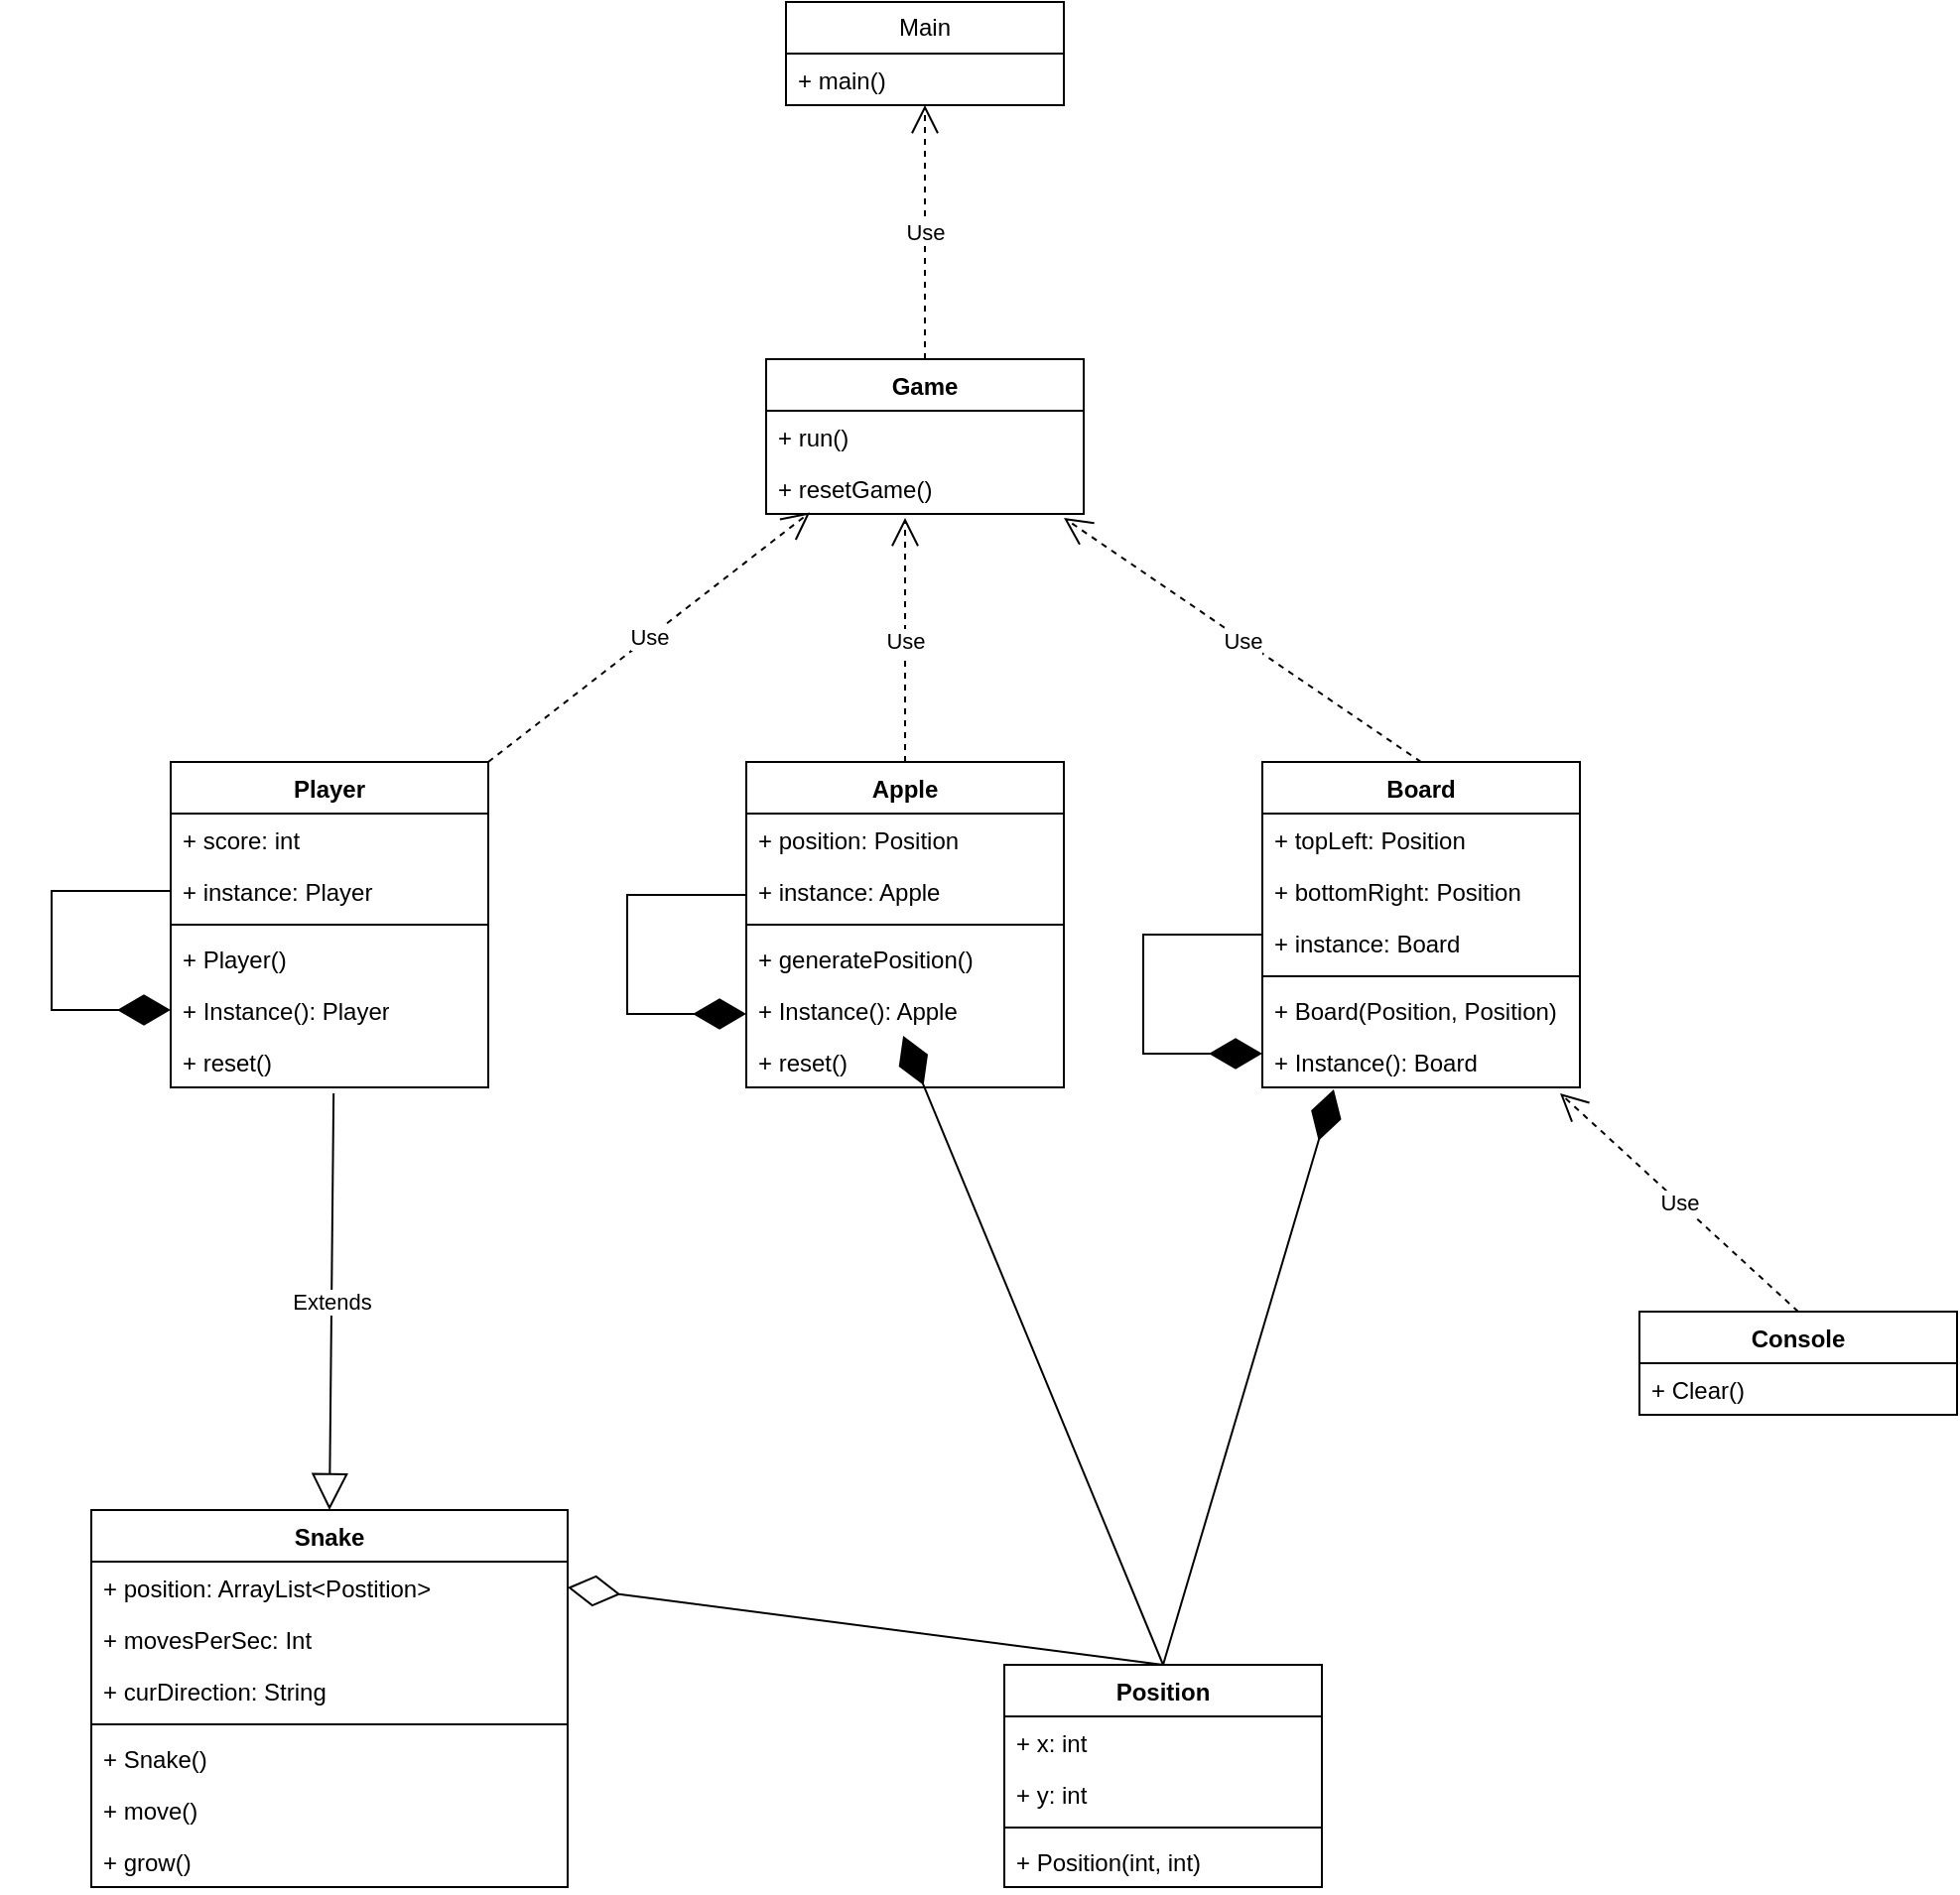 <mxfile version="22.0.3" type="device">
  <diagram name="Page-1" id="xZm5ksWo7evVlGporeuc">
    <mxGraphModel dx="1855" dy="902" grid="1" gridSize="10" guides="1" tooltips="1" connect="1" arrows="1" fold="1" page="1" pageScale="1" pageWidth="6000" pageHeight="6000" math="0" shadow="0">
      <root>
        <mxCell id="0" />
        <mxCell id="1" parent="0" />
        <mxCell id="t_h7PC8U5E-JY6uui9RC-5" value="Snake" style="swimlane;fontStyle=1;align=center;verticalAlign=top;childLayout=stackLayout;horizontal=1;startSize=26;horizontalStack=0;resizeParent=1;resizeParentMax=0;resizeLast=0;collapsible=1;marginBottom=0;whiteSpace=wrap;html=1;" parent="1" vertex="1">
          <mxGeometry x="3540" y="2900" width="240" height="190" as="geometry" />
        </mxCell>
        <mxCell id="t_h7PC8U5E-JY6uui9RC-18" value="+ position: ArrayList&amp;lt;Postition&amp;gt;" style="text;strokeColor=none;fillColor=none;align=left;verticalAlign=top;spacingLeft=4;spacingRight=4;overflow=hidden;rotatable=0;points=[[0,0.5],[1,0.5]];portConstraint=eastwest;whiteSpace=wrap;html=1;" parent="t_h7PC8U5E-JY6uui9RC-5" vertex="1">
          <mxGeometry y="26" width="240" height="26" as="geometry" />
        </mxCell>
        <mxCell id="t_h7PC8U5E-JY6uui9RC-19" value="+ movesPerSec: Int" style="text;strokeColor=none;fillColor=none;align=left;verticalAlign=top;spacingLeft=4;spacingRight=4;overflow=hidden;rotatable=0;points=[[0,0.5],[1,0.5]];portConstraint=eastwest;whiteSpace=wrap;html=1;" parent="t_h7PC8U5E-JY6uui9RC-5" vertex="1">
          <mxGeometry y="52" width="240" height="26" as="geometry" />
        </mxCell>
        <mxCell id="t_h7PC8U5E-JY6uui9RC-6" value="+ curDirection: String" style="text;strokeColor=none;fillColor=none;align=left;verticalAlign=top;spacingLeft=4;spacingRight=4;overflow=hidden;rotatable=0;points=[[0,0.5],[1,0.5]];portConstraint=eastwest;whiteSpace=wrap;html=1;" parent="t_h7PC8U5E-JY6uui9RC-5" vertex="1">
          <mxGeometry y="78" width="240" height="26" as="geometry" />
        </mxCell>
        <mxCell id="t_h7PC8U5E-JY6uui9RC-7" value="" style="line;strokeWidth=1;fillColor=none;align=left;verticalAlign=middle;spacingTop=-1;spacingLeft=3;spacingRight=3;rotatable=0;labelPosition=right;points=[];portConstraint=eastwest;strokeColor=inherit;" parent="t_h7PC8U5E-JY6uui9RC-5" vertex="1">
          <mxGeometry y="104" width="240" height="8" as="geometry" />
        </mxCell>
        <mxCell id="t_h7PC8U5E-JY6uui9RC-8" value="+ Snake()" style="text;strokeColor=none;fillColor=none;align=left;verticalAlign=top;spacingLeft=4;spacingRight=4;overflow=hidden;rotatable=0;points=[[0,0.5],[1,0.5]];portConstraint=eastwest;whiteSpace=wrap;html=1;" parent="t_h7PC8U5E-JY6uui9RC-5" vertex="1">
          <mxGeometry y="112" width="240" height="26" as="geometry" />
        </mxCell>
        <mxCell id="OusBoqiJpsUOBPcfSJoH-21" value="+ move()" style="text;strokeColor=none;fillColor=none;align=left;verticalAlign=top;spacingLeft=4;spacingRight=4;overflow=hidden;rotatable=0;points=[[0,0.5],[1,0.5]];portConstraint=eastwest;whiteSpace=wrap;html=1;" parent="t_h7PC8U5E-JY6uui9RC-5" vertex="1">
          <mxGeometry y="138" width="240" height="26" as="geometry" />
        </mxCell>
        <mxCell id="OusBoqiJpsUOBPcfSJoH-22" value="+ grow()" style="text;strokeColor=none;fillColor=none;align=left;verticalAlign=top;spacingLeft=4;spacingRight=4;overflow=hidden;rotatable=0;points=[[0,0.5],[1,0.5]];portConstraint=eastwest;whiteSpace=wrap;html=1;" parent="t_h7PC8U5E-JY6uui9RC-5" vertex="1">
          <mxGeometry y="164" width="240" height="26" as="geometry" />
        </mxCell>
        <mxCell id="t_h7PC8U5E-JY6uui9RC-9" value="Apple" style="swimlane;fontStyle=1;align=center;verticalAlign=top;childLayout=stackLayout;horizontal=1;startSize=26;horizontalStack=0;resizeParent=1;resizeParentMax=0;resizeLast=0;collapsible=1;marginBottom=0;whiteSpace=wrap;html=1;" parent="1" vertex="1">
          <mxGeometry x="3870" y="2523" width="160" height="164" as="geometry" />
        </mxCell>
        <mxCell id="t_h7PC8U5E-JY6uui9RC-41" value="+ position: Position" style="text;strokeColor=none;fillColor=none;align=left;verticalAlign=top;spacingLeft=4;spacingRight=4;overflow=hidden;rotatable=0;points=[[0,0.5],[1,0.5]];portConstraint=eastwest;whiteSpace=wrap;html=1;" parent="t_h7PC8U5E-JY6uui9RC-9" vertex="1">
          <mxGeometry y="26" width="160" height="26" as="geometry" />
        </mxCell>
        <mxCell id="t_h7PC8U5E-JY6uui9RC-10" value="+ instance: Apple" style="text;strokeColor=none;fillColor=none;align=left;verticalAlign=top;spacingLeft=4;spacingRight=4;overflow=hidden;rotatable=0;points=[[0,0.5],[1,0.5]];portConstraint=eastwest;whiteSpace=wrap;html=1;" parent="t_h7PC8U5E-JY6uui9RC-9" vertex="1">
          <mxGeometry y="52" width="160" height="26" as="geometry" />
        </mxCell>
        <mxCell id="t_h7PC8U5E-JY6uui9RC-11" value="" style="line;strokeWidth=1;fillColor=none;align=left;verticalAlign=middle;spacingTop=-1;spacingLeft=3;spacingRight=3;rotatable=0;labelPosition=right;points=[];portConstraint=eastwest;strokeColor=inherit;" parent="t_h7PC8U5E-JY6uui9RC-9" vertex="1">
          <mxGeometry y="78" width="160" height="8" as="geometry" />
        </mxCell>
        <mxCell id="t_h7PC8U5E-JY6uui9RC-12" value="+ generatePosition()" style="text;strokeColor=none;fillColor=none;align=left;verticalAlign=top;spacingLeft=4;spacingRight=4;overflow=hidden;rotatable=0;points=[[0,0.5],[1,0.5]];portConstraint=eastwest;whiteSpace=wrap;html=1;" parent="t_h7PC8U5E-JY6uui9RC-9" vertex="1">
          <mxGeometry y="86" width="160" height="26" as="geometry" />
        </mxCell>
        <mxCell id="t_h7PC8U5E-JY6uui9RC-42" value="+ Instance(): Apple" style="text;strokeColor=none;fillColor=none;align=left;verticalAlign=top;spacingLeft=4;spacingRight=4;overflow=hidden;rotatable=0;points=[[0,0.5],[1,0.5]];portConstraint=eastwest;whiteSpace=wrap;html=1;" parent="t_h7PC8U5E-JY6uui9RC-9" vertex="1">
          <mxGeometry y="112" width="160" height="26" as="geometry" />
        </mxCell>
        <mxCell id="ka08RNmIOnRVhMGC_zGU-3" value="+ reset()" style="text;strokeColor=none;fillColor=none;align=left;verticalAlign=top;spacingLeft=4;spacingRight=4;overflow=hidden;rotatable=0;points=[[0,0.5],[1,0.5]];portConstraint=eastwest;whiteSpace=wrap;html=1;" vertex="1" parent="t_h7PC8U5E-JY6uui9RC-9">
          <mxGeometry y="138" width="160" height="26" as="geometry" />
        </mxCell>
        <mxCell id="t_h7PC8U5E-JY6uui9RC-13" value="Position" style="swimlane;fontStyle=1;align=center;verticalAlign=top;childLayout=stackLayout;horizontal=1;startSize=26;horizontalStack=0;resizeParent=1;resizeParentMax=0;resizeLast=0;collapsible=1;marginBottom=0;whiteSpace=wrap;html=1;" parent="1" vertex="1">
          <mxGeometry x="4000" y="2978" width="160" height="112" as="geometry" />
        </mxCell>
        <mxCell id="t_h7PC8U5E-JY6uui9RC-17" value="+ x: int" style="text;strokeColor=none;fillColor=none;align=left;verticalAlign=top;spacingLeft=4;spacingRight=4;overflow=hidden;rotatable=0;points=[[0,0.5],[1,0.5]];portConstraint=eastwest;whiteSpace=wrap;html=1;" parent="t_h7PC8U5E-JY6uui9RC-13" vertex="1">
          <mxGeometry y="26" width="160" height="26" as="geometry" />
        </mxCell>
        <mxCell id="t_h7PC8U5E-JY6uui9RC-14" value="+ y: int" style="text;strokeColor=none;fillColor=none;align=left;verticalAlign=top;spacingLeft=4;spacingRight=4;overflow=hidden;rotatable=0;points=[[0,0.5],[1,0.5]];portConstraint=eastwest;whiteSpace=wrap;html=1;" parent="t_h7PC8U5E-JY6uui9RC-13" vertex="1">
          <mxGeometry y="52" width="160" height="26" as="geometry" />
        </mxCell>
        <mxCell id="t_h7PC8U5E-JY6uui9RC-15" value="" style="line;strokeWidth=1;fillColor=none;align=left;verticalAlign=middle;spacingTop=-1;spacingLeft=3;spacingRight=3;rotatable=0;labelPosition=right;points=[];portConstraint=eastwest;strokeColor=inherit;" parent="t_h7PC8U5E-JY6uui9RC-13" vertex="1">
          <mxGeometry y="78" width="160" height="8" as="geometry" />
        </mxCell>
        <mxCell id="t_h7PC8U5E-JY6uui9RC-16" value="+ Position(int, int)" style="text;strokeColor=none;fillColor=none;align=left;verticalAlign=top;spacingLeft=4;spacingRight=4;overflow=hidden;rotatable=0;points=[[0,0.5],[1,0.5]];portConstraint=eastwest;whiteSpace=wrap;html=1;" parent="t_h7PC8U5E-JY6uui9RC-13" vertex="1">
          <mxGeometry y="86" width="160" height="26" as="geometry" />
        </mxCell>
        <mxCell id="t_h7PC8U5E-JY6uui9RC-20" value="Console" style="swimlane;fontStyle=1;align=center;verticalAlign=top;childLayout=stackLayout;horizontal=1;startSize=26;horizontalStack=0;resizeParent=1;resizeParentMax=0;resizeLast=0;collapsible=1;marginBottom=0;whiteSpace=wrap;html=1;" parent="1" vertex="1">
          <mxGeometry x="4320" y="2800" width="160" height="52" as="geometry" />
        </mxCell>
        <mxCell id="t_h7PC8U5E-JY6uui9RC-23" value="+ Clear()" style="text;strokeColor=none;fillColor=none;align=left;verticalAlign=top;spacingLeft=4;spacingRight=4;overflow=hidden;rotatable=0;points=[[0,0.5],[1,0.5]];portConstraint=eastwest;whiteSpace=wrap;html=1;" parent="t_h7PC8U5E-JY6uui9RC-20" vertex="1">
          <mxGeometry y="26" width="160" height="26" as="geometry" />
        </mxCell>
        <mxCell id="t_h7PC8U5E-JY6uui9RC-25" value="Game" style="swimlane;fontStyle=1;align=center;verticalAlign=top;childLayout=stackLayout;horizontal=1;startSize=26;horizontalStack=0;resizeParent=1;resizeParentMax=0;resizeLast=0;collapsible=1;marginBottom=0;whiteSpace=wrap;html=1;" parent="1" vertex="1">
          <mxGeometry x="3880" y="2320" width="160" height="78" as="geometry" />
        </mxCell>
        <mxCell id="t_h7PC8U5E-JY6uui9RC-28" value="+ run()" style="text;strokeColor=none;fillColor=none;align=left;verticalAlign=top;spacingLeft=4;spacingRight=4;overflow=hidden;rotatable=0;points=[[0,0.5],[1,0.5]];portConstraint=eastwest;whiteSpace=wrap;html=1;" parent="t_h7PC8U5E-JY6uui9RC-25" vertex="1">
          <mxGeometry y="26" width="160" height="26" as="geometry" />
        </mxCell>
        <mxCell id="ka08RNmIOnRVhMGC_zGU-1" value="+ resetGame()" style="text;strokeColor=none;fillColor=none;align=left;verticalAlign=top;spacingLeft=4;spacingRight=4;overflow=hidden;rotatable=0;points=[[0,0.5],[1,0.5]];portConstraint=eastwest;whiteSpace=wrap;html=1;" vertex="1" parent="t_h7PC8U5E-JY6uui9RC-25">
          <mxGeometry y="52" width="160" height="26" as="geometry" />
        </mxCell>
        <mxCell id="t_h7PC8U5E-JY6uui9RC-30" value="Player" style="swimlane;fontStyle=1;align=center;verticalAlign=top;childLayout=stackLayout;horizontal=1;startSize=26;horizontalStack=0;resizeParent=1;resizeParentMax=0;resizeLast=0;collapsible=1;marginBottom=0;whiteSpace=wrap;html=1;" parent="1" vertex="1">
          <mxGeometry x="3580" y="2523" width="160" height="164" as="geometry" />
        </mxCell>
        <mxCell id="t_h7PC8U5E-JY6uui9RC-38" value="+ score: int" style="text;strokeColor=none;fillColor=none;align=left;verticalAlign=top;spacingLeft=4;spacingRight=4;overflow=hidden;rotatable=0;points=[[0,0.5],[1,0.5]];portConstraint=eastwest;whiteSpace=wrap;html=1;" parent="t_h7PC8U5E-JY6uui9RC-30" vertex="1">
          <mxGeometry y="26" width="160" height="26" as="geometry" />
        </mxCell>
        <mxCell id="t_h7PC8U5E-JY6uui9RC-31" value="+ instance: Player" style="text;strokeColor=none;fillColor=none;align=left;verticalAlign=top;spacingLeft=4;spacingRight=4;overflow=hidden;rotatable=0;points=[[0,0.5],[1,0.5]];portConstraint=eastwest;whiteSpace=wrap;html=1;" parent="t_h7PC8U5E-JY6uui9RC-30" vertex="1">
          <mxGeometry y="52" width="160" height="26" as="geometry" />
        </mxCell>
        <mxCell id="t_h7PC8U5E-JY6uui9RC-32" value="" style="line;strokeWidth=1;fillColor=none;align=left;verticalAlign=middle;spacingTop=-1;spacingLeft=3;spacingRight=3;rotatable=0;labelPosition=right;points=[];portConstraint=eastwest;strokeColor=inherit;" parent="t_h7PC8U5E-JY6uui9RC-30" vertex="1">
          <mxGeometry y="78" width="160" height="8" as="geometry" />
        </mxCell>
        <mxCell id="t_h7PC8U5E-JY6uui9RC-33" value="+ Player()" style="text;strokeColor=none;fillColor=none;align=left;verticalAlign=top;spacingLeft=4;spacingRight=4;overflow=hidden;rotatable=0;points=[[0,0.5],[1,0.5]];portConstraint=eastwest;whiteSpace=wrap;html=1;" parent="t_h7PC8U5E-JY6uui9RC-30" vertex="1">
          <mxGeometry y="86" width="160" height="26" as="geometry" />
        </mxCell>
        <mxCell id="ka08RNmIOnRVhMGC_zGU-2" value="+ Instance(): Player" style="text;strokeColor=none;fillColor=none;align=left;verticalAlign=top;spacingLeft=4;spacingRight=4;overflow=hidden;rotatable=0;points=[[0,0.5],[1,0.5]];portConstraint=eastwest;whiteSpace=wrap;html=1;" vertex="1" parent="t_h7PC8U5E-JY6uui9RC-30">
          <mxGeometry y="112" width="160" height="26" as="geometry" />
        </mxCell>
        <mxCell id="t_h7PC8U5E-JY6uui9RC-39" value="+ reset()" style="text;strokeColor=none;fillColor=none;align=left;verticalAlign=top;spacingLeft=4;spacingRight=4;overflow=hidden;rotatable=0;points=[[0,0.5],[1,0.5]];portConstraint=eastwest;whiteSpace=wrap;html=1;" parent="t_h7PC8U5E-JY6uui9RC-30" vertex="1">
          <mxGeometry y="138" width="160" height="26" as="geometry" />
        </mxCell>
        <mxCell id="4Pgheh18IfyHtAPpmYt5-1" value="" style="endArrow=diamondThin;endFill=1;endSize=24;html=1;rounded=0;exitX=0;exitY=0.5;exitDx=0;exitDy=0;entryX=0;entryY=0.5;entryDx=0;entryDy=0;" parent="t_h7PC8U5E-JY6uui9RC-30" source="t_h7PC8U5E-JY6uui9RC-31" target="ka08RNmIOnRVhMGC_zGU-2" edge="1">
          <mxGeometry width="160" relative="1" as="geometry">
            <mxPoint x="-140" y="-13" as="sourcePoint" />
            <mxPoint x="-80" y="187" as="targetPoint" />
            <Array as="points">
              <mxPoint x="-60" y="65" />
              <mxPoint x="-60" y="125" />
            </Array>
          </mxGeometry>
        </mxCell>
        <mxCell id="gsPtNWC2rEJa7Tm3fhpT-1" value="Board" style="swimlane;fontStyle=1;align=center;verticalAlign=top;childLayout=stackLayout;horizontal=1;startSize=26;horizontalStack=0;resizeParent=1;resizeParentMax=0;resizeLast=0;collapsible=1;marginBottom=0;whiteSpace=wrap;html=1;" parent="1" vertex="1">
          <mxGeometry x="4130" y="2523" width="160" height="164" as="geometry" />
        </mxCell>
        <mxCell id="gsPtNWC2rEJa7Tm3fhpT-5" value="+ topLeft: Position" style="text;strokeColor=none;fillColor=none;align=left;verticalAlign=top;spacingLeft=4;spacingRight=4;overflow=hidden;rotatable=0;points=[[0,0.5],[1,0.5]];portConstraint=eastwest;whiteSpace=wrap;html=1;" parent="gsPtNWC2rEJa7Tm3fhpT-1" vertex="1">
          <mxGeometry y="26" width="160" height="26" as="geometry" />
        </mxCell>
        <mxCell id="gsPtNWC2rEJa7Tm3fhpT-6" value="+ bottomRight: Position" style="text;strokeColor=none;fillColor=none;align=left;verticalAlign=top;spacingLeft=4;spacingRight=4;overflow=hidden;rotatable=0;points=[[0,0.5],[1,0.5]];portConstraint=eastwest;whiteSpace=wrap;html=1;" parent="gsPtNWC2rEJa7Tm3fhpT-1" vertex="1">
          <mxGeometry y="52" width="160" height="26" as="geometry" />
        </mxCell>
        <mxCell id="gsPtNWC2rEJa7Tm3fhpT-2" value="+ instance: Board" style="text;strokeColor=none;fillColor=none;align=left;verticalAlign=top;spacingLeft=4;spacingRight=4;overflow=hidden;rotatable=0;points=[[0,0.5],[1,0.5]];portConstraint=eastwest;whiteSpace=wrap;html=1;" parent="gsPtNWC2rEJa7Tm3fhpT-1" vertex="1">
          <mxGeometry y="78" width="160" height="26" as="geometry" />
        </mxCell>
        <mxCell id="gsPtNWC2rEJa7Tm3fhpT-3" value="" style="line;strokeWidth=1;fillColor=none;align=left;verticalAlign=middle;spacingTop=-1;spacingLeft=3;spacingRight=3;rotatable=0;labelPosition=right;points=[];portConstraint=eastwest;strokeColor=inherit;" parent="gsPtNWC2rEJa7Tm3fhpT-1" vertex="1">
          <mxGeometry y="104" width="160" height="8" as="geometry" />
        </mxCell>
        <mxCell id="gsPtNWC2rEJa7Tm3fhpT-4" value="+ Board(Position, Position)" style="text;strokeColor=none;fillColor=none;align=left;verticalAlign=top;spacingLeft=4;spacingRight=4;overflow=hidden;rotatable=0;points=[[0,0.5],[1,0.5]];portConstraint=eastwest;whiteSpace=wrap;html=1;" parent="gsPtNWC2rEJa7Tm3fhpT-1" vertex="1">
          <mxGeometry y="112" width="160" height="26" as="geometry" />
        </mxCell>
        <mxCell id="gsPtNWC2rEJa7Tm3fhpT-7" value="+ Instance(): Board" style="text;strokeColor=none;fillColor=none;align=left;verticalAlign=top;spacingLeft=4;spacingRight=4;overflow=hidden;rotatable=0;points=[[0,0.5],[1,0.5]];portConstraint=eastwest;whiteSpace=wrap;html=1;" parent="gsPtNWC2rEJa7Tm3fhpT-1" vertex="1">
          <mxGeometry y="138" width="160" height="26" as="geometry" />
        </mxCell>
        <mxCell id="OusBoqiJpsUOBPcfSJoH-5" value="Extends" style="endArrow=block;endSize=16;endFill=0;html=1;rounded=0;exitX=0.513;exitY=1.115;exitDx=0;exitDy=0;exitPerimeter=0;entryX=0.5;entryY=0;entryDx=0;entryDy=0;" parent="1" source="t_h7PC8U5E-JY6uui9RC-39" target="t_h7PC8U5E-JY6uui9RC-5" edge="1">
          <mxGeometry width="160" relative="1" as="geometry">
            <mxPoint x="3920" y="2900" as="sourcePoint" />
            <mxPoint x="3620" y="2980" as="targetPoint" />
          </mxGeometry>
        </mxCell>
        <mxCell id="OusBoqiJpsUOBPcfSJoH-6" value="Use" style="endArrow=open;endSize=12;dashed=1;html=1;rounded=0;exitX=0.5;exitY=0;exitDx=0;exitDy=0;" parent="1" source="t_h7PC8U5E-JY6uui9RC-20" edge="1">
          <mxGeometry width="160" relative="1" as="geometry">
            <mxPoint x="3920" y="2900" as="sourcePoint" />
            <mxPoint x="4280" y="2690" as="targetPoint" />
          </mxGeometry>
        </mxCell>
        <mxCell id="OusBoqiJpsUOBPcfSJoH-7" value="Main" style="swimlane;fontStyle=0;childLayout=stackLayout;horizontal=1;startSize=26;fillColor=none;horizontalStack=0;resizeParent=1;resizeParentMax=0;resizeLast=0;collapsible=1;marginBottom=0;whiteSpace=wrap;html=1;" parent="1" vertex="1">
          <mxGeometry x="3890" y="2140" width="140" height="52" as="geometry" />
        </mxCell>
        <mxCell id="OusBoqiJpsUOBPcfSJoH-10" value="+ main()" style="text;strokeColor=none;fillColor=none;align=left;verticalAlign=top;spacingLeft=4;spacingRight=4;overflow=hidden;rotatable=0;points=[[0,0.5],[1,0.5]];portConstraint=eastwest;whiteSpace=wrap;html=1;" parent="OusBoqiJpsUOBPcfSJoH-7" vertex="1">
          <mxGeometry y="26" width="140" height="26" as="geometry" />
        </mxCell>
        <mxCell id="OusBoqiJpsUOBPcfSJoH-11" value="Use" style="endArrow=open;endSize=12;dashed=1;html=1;rounded=0;exitX=0.5;exitY=0;exitDx=0;exitDy=0;" parent="1" source="t_h7PC8U5E-JY6uui9RC-25" target="OusBoqiJpsUOBPcfSJoH-10" edge="1">
          <mxGeometry width="160" relative="1" as="geometry">
            <mxPoint x="3940" y="2317" as="sourcePoint" />
            <mxPoint x="3941" y="2230" as="targetPoint" />
          </mxGeometry>
        </mxCell>
        <mxCell id="OusBoqiJpsUOBPcfSJoH-14" value="" style="endArrow=diamondThin;endFill=0;endSize=24;html=1;rounded=0;exitX=0.5;exitY=0;exitDx=0;exitDy=0;entryX=1;entryY=0.5;entryDx=0;entryDy=0;" parent="1" source="t_h7PC8U5E-JY6uui9RC-13" target="t_h7PC8U5E-JY6uui9RC-18" edge="1">
          <mxGeometry width="160" relative="1" as="geometry">
            <mxPoint x="3920" y="2600" as="sourcePoint" />
            <mxPoint x="4080" y="2600" as="targetPoint" />
          </mxGeometry>
        </mxCell>
        <mxCell id="OusBoqiJpsUOBPcfSJoH-16" value="" style="endArrow=diamondThin;endFill=1;endSize=24;html=1;rounded=0;entryX=0.494;entryY=1;entryDx=0;entryDy=0;exitX=0.5;exitY=0;exitDx=0;exitDy=0;entryPerimeter=0;" parent="1" source="t_h7PC8U5E-JY6uui9RC-13" target="t_h7PC8U5E-JY6uui9RC-42" edge="1">
          <mxGeometry width="160" relative="1" as="geometry">
            <mxPoint x="3920" y="2950" as="sourcePoint" />
            <mxPoint x="3770" y="2875" as="targetPoint" />
          </mxGeometry>
        </mxCell>
        <mxCell id="OusBoqiJpsUOBPcfSJoH-17" value="" style="endArrow=diamondThin;endFill=1;endSize=24;html=1;rounded=0;entryX=0.225;entryY=1.038;entryDx=0;entryDy=0;exitX=0.5;exitY=0;exitDx=0;exitDy=0;entryPerimeter=0;" parent="1" source="t_h7PC8U5E-JY6uui9RC-13" target="gsPtNWC2rEJa7Tm3fhpT-7" edge="1">
          <mxGeometry width="160" relative="1" as="geometry">
            <mxPoint x="3920" y="2950" as="sourcePoint" />
            <mxPoint x="3959" y="2658" as="targetPoint" />
          </mxGeometry>
        </mxCell>
        <mxCell id="OusBoqiJpsUOBPcfSJoH-18" value="Use" style="endArrow=open;endSize=12;dashed=1;html=1;rounded=0;exitX=0.5;exitY=0;exitDx=0;exitDy=0;" parent="1" source="gsPtNWC2rEJa7Tm3fhpT-1" edge="1">
          <mxGeometry width="160" relative="1" as="geometry">
            <mxPoint x="4270" y="2830" as="sourcePoint" />
            <mxPoint x="4030" y="2400" as="targetPoint" />
          </mxGeometry>
        </mxCell>
        <mxCell id="OusBoqiJpsUOBPcfSJoH-19" value="Use" style="endArrow=open;endSize=12;dashed=1;html=1;rounded=0;exitX=0.5;exitY=0;exitDx=0;exitDy=0;" parent="1" source="t_h7PC8U5E-JY6uui9RC-9" edge="1">
          <mxGeometry width="160" relative="1" as="geometry">
            <mxPoint x="4280" y="2840" as="sourcePoint" />
            <mxPoint x="3950" y="2400" as="targetPoint" />
          </mxGeometry>
        </mxCell>
        <mxCell id="OusBoqiJpsUOBPcfSJoH-20" value="Use" style="endArrow=open;endSize=12;dashed=1;html=1;rounded=0;entryX=0.138;entryY=0.969;entryDx=0;entryDy=0;entryPerimeter=0;exitX=1;exitY=0;exitDx=0;exitDy=0;" parent="1" source="t_h7PC8U5E-JY6uui9RC-30" target="ka08RNmIOnRVhMGC_zGU-1" edge="1">
          <mxGeometry x="0.003" width="160" relative="1" as="geometry">
            <mxPoint x="4290" y="2850" as="sourcePoint" />
            <mxPoint x="4191" y="2703" as="targetPoint" />
            <mxPoint as="offset" />
          </mxGeometry>
        </mxCell>
        <mxCell id="4Pgheh18IfyHtAPpmYt5-2" value="" style="endArrow=diamondThin;endFill=1;endSize=24;html=1;rounded=0;exitX=0;exitY=0.5;exitDx=0;exitDy=0;entryX=0;entryY=0.5;entryDx=0;entryDy=0;" parent="1" edge="1">
          <mxGeometry width="160" relative="1" as="geometry">
            <mxPoint x="3870" y="2590" as="sourcePoint" />
            <mxPoint x="3870" y="2650" as="targetPoint" />
            <Array as="points">
              <mxPoint x="3810" y="2590" />
              <mxPoint x="3810" y="2650" />
            </Array>
          </mxGeometry>
        </mxCell>
        <mxCell id="4Pgheh18IfyHtAPpmYt5-3" value="" style="endArrow=diamondThin;endFill=1;endSize=24;html=1;rounded=0;exitX=0;exitY=0.5;exitDx=0;exitDy=0;entryX=0;entryY=0.5;entryDx=0;entryDy=0;" parent="1" edge="1">
          <mxGeometry width="160" relative="1" as="geometry">
            <mxPoint x="4130" y="2610" as="sourcePoint" />
            <mxPoint x="4130" y="2670" as="targetPoint" />
            <Array as="points">
              <mxPoint x="4070" y="2610" />
              <mxPoint x="4070" y="2670" />
            </Array>
          </mxGeometry>
        </mxCell>
      </root>
    </mxGraphModel>
  </diagram>
</mxfile>
